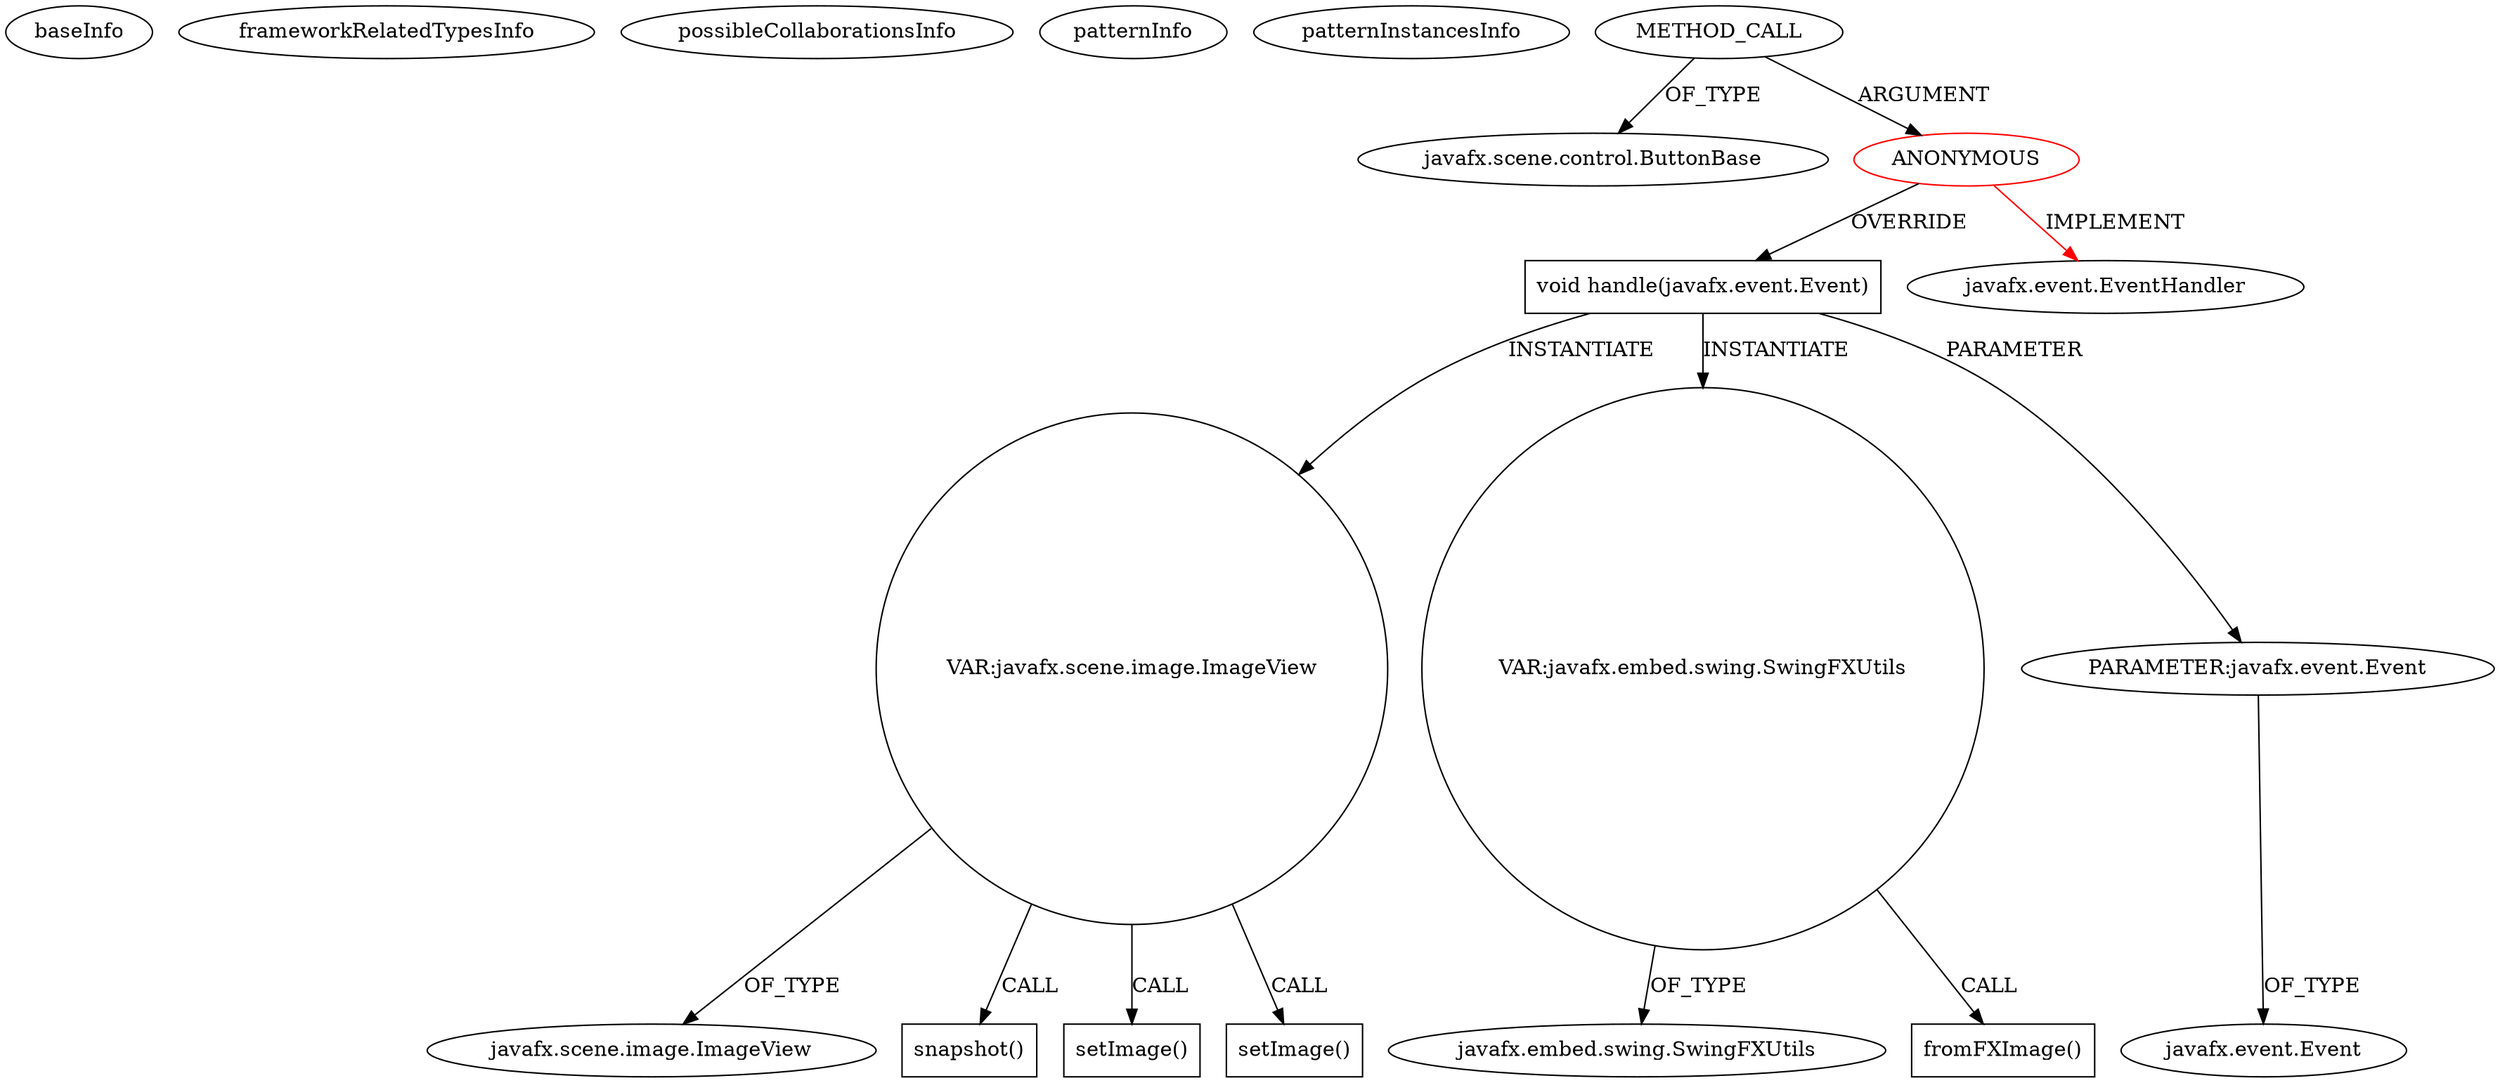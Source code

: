 digraph {
baseInfo[graphId=207,category="pattern",isAnonymous=true,possibleRelation=false]
frameworkRelatedTypesInfo[0="javafx.event.EventHandler"]
possibleCollaborationsInfo[]
patternInfo[frequency=2.0,patternRootClient=0]
patternInstancesInfo[0="soonzsoonz-QuickFoot~/soonzsoonz-QuickFoot/QuickFoot-master/src/application/FXMLAdoptionController.java~void initialize(java.net.URL,java.util.ResourceBundle)~4250"]
3[label="javafx.scene.control.ButtonBase",vertexType="FRAMEWORK_CLASS_TYPE",isFrameworkType=false]
2[label="METHOD_CALL",vertexType="OUTSIDE_CALL",isFrameworkType=false]
0[label="ANONYMOUS",vertexType="ROOT_ANONYMOUS_DECLARATION",isFrameworkType=false,color=red]
4[label="void handle(javafx.event.Event)",vertexType="OVERRIDING_METHOD_DECLARATION",isFrameworkType=false,shape=box]
7[label="VAR:javafx.scene.image.ImageView",vertexType="VARIABLE_EXPRESION",isFrameworkType=false,shape=circle]
9[label="javafx.scene.image.ImageView",vertexType="FRAMEWORK_CLASS_TYPE",isFrameworkType=false]
10[label="VAR:javafx.embed.swing.SwingFXUtils",vertexType="VARIABLE_EXPRESION",isFrameworkType=false,shape=circle]
14[label="snapshot()",vertexType="INSIDE_CALL",isFrameworkType=false,shape=box]
1[label="javafx.event.EventHandler",vertexType="FRAMEWORK_INTERFACE_TYPE",isFrameworkType=false]
5[label="PARAMETER:javafx.event.Event",vertexType="PARAMETER_DECLARATION",isFrameworkType=false]
6[label="javafx.event.Event",vertexType="FRAMEWORK_CLASS_TYPE",isFrameworkType=false]
12[label="javafx.embed.swing.SwingFXUtils",vertexType="FRAMEWORK_CLASS_TYPE",isFrameworkType=false]
19[label="setImage()",vertexType="INSIDE_CALL",isFrameworkType=false,shape=box]
8[label="setImage()",vertexType="INSIDE_CALL",isFrameworkType=false,shape=box]
11[label="fromFXImage()",vertexType="INSIDE_CALL",isFrameworkType=false,shape=box]
7->19[label="CALL"]
2->3[label="OF_TYPE"]
10->12[label="OF_TYPE"]
2->0[label="ARGUMENT"]
0->1[label="IMPLEMENT",color=red]
4->5[label="PARAMETER"]
7->9[label="OF_TYPE"]
4->7[label="INSTANTIATE"]
5->6[label="OF_TYPE"]
7->8[label="CALL"]
0->4[label="OVERRIDE"]
10->11[label="CALL"]
7->14[label="CALL"]
4->10[label="INSTANTIATE"]
}

